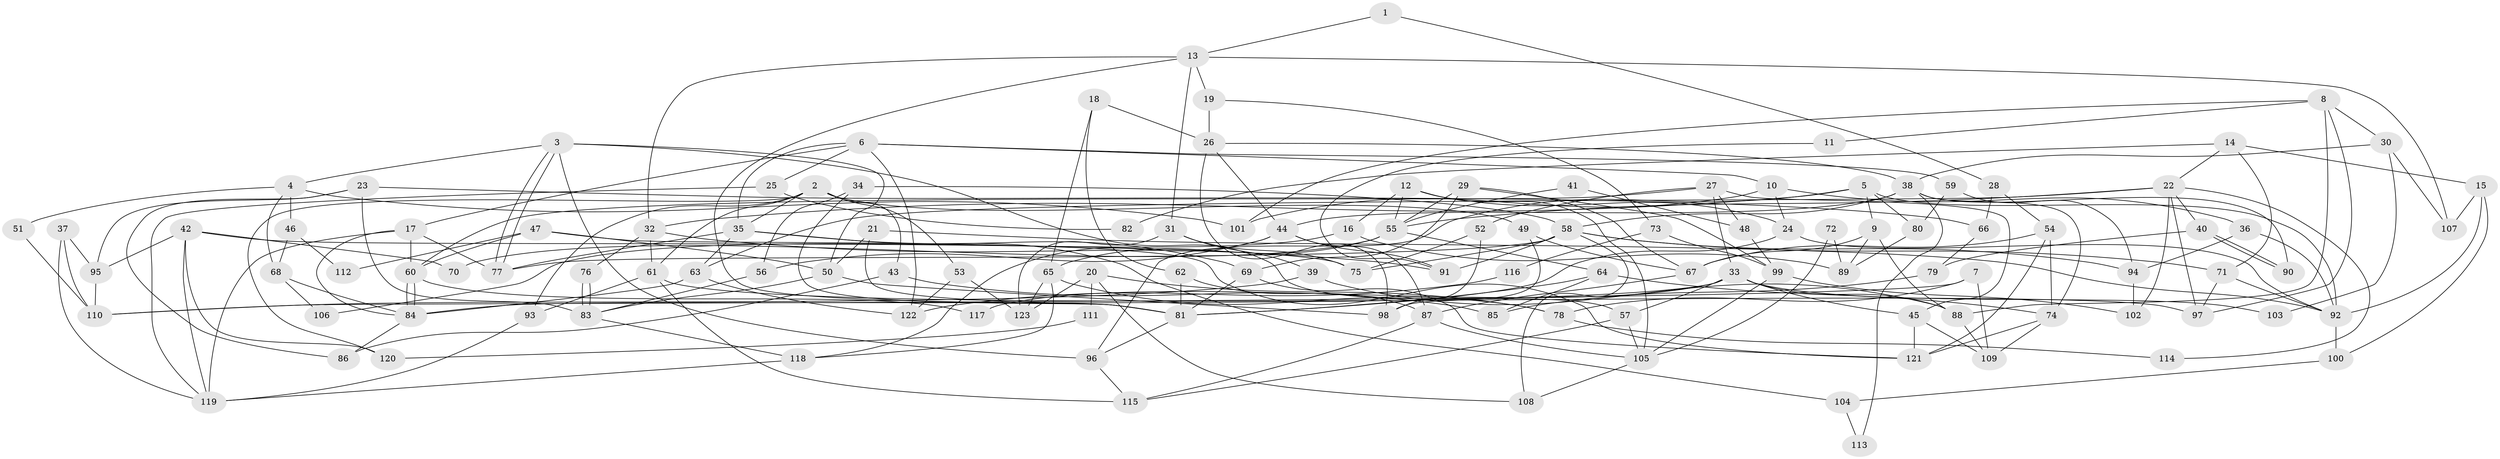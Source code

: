 // coarse degree distribution, {6: 0.09302325581395349, 4: 0.22093023255813954, 3: 0.313953488372093, 5: 0.12790697674418605, 2: 0.10465116279069768, 7: 0.046511627906976744, 8: 0.05813953488372093, 1: 0.011627906976744186, 13: 0.011627906976744186, 12: 0.011627906976744186}
// Generated by graph-tools (version 1.1) at 2025/55/03/04/25 21:55:03]
// undirected, 123 vertices, 246 edges
graph export_dot {
graph [start="1"]
  node [color=gray90,style=filled];
  1;
  2;
  3;
  4;
  5;
  6;
  7;
  8;
  9;
  10;
  11;
  12;
  13;
  14;
  15;
  16;
  17;
  18;
  19;
  20;
  21;
  22;
  23;
  24;
  25;
  26;
  27;
  28;
  29;
  30;
  31;
  32;
  33;
  34;
  35;
  36;
  37;
  38;
  39;
  40;
  41;
  42;
  43;
  44;
  45;
  46;
  47;
  48;
  49;
  50;
  51;
  52;
  53;
  54;
  55;
  56;
  57;
  58;
  59;
  60;
  61;
  62;
  63;
  64;
  65;
  66;
  67;
  68;
  69;
  70;
  71;
  72;
  73;
  74;
  75;
  76;
  77;
  78;
  79;
  80;
  81;
  82;
  83;
  84;
  85;
  86;
  87;
  88;
  89;
  90;
  91;
  92;
  93;
  94;
  95;
  96;
  97;
  98;
  99;
  100;
  101;
  102;
  103;
  104;
  105;
  106;
  107;
  108;
  109;
  110;
  111;
  112;
  113;
  114;
  115;
  116;
  117;
  118;
  119;
  120;
  121;
  122;
  123;
  1 -- 13;
  1 -- 28;
  2 -- 49;
  2 -- 93;
  2 -- 35;
  2 -- 43;
  2 -- 53;
  2 -- 61;
  2 -- 120;
  3 -- 50;
  3 -- 77;
  3 -- 77;
  3 -- 4;
  3 -- 57;
  3 -- 96;
  4 -- 101;
  4 -- 46;
  4 -- 51;
  4 -- 68;
  5 -- 32;
  5 -- 96;
  5 -- 9;
  5 -- 80;
  5 -- 92;
  6 -- 10;
  6 -- 17;
  6 -- 25;
  6 -- 35;
  6 -- 59;
  6 -- 122;
  7 -- 110;
  7 -- 109;
  7 -- 78;
  8 -- 88;
  8 -- 97;
  8 -- 11;
  8 -- 30;
  8 -- 101;
  9 -- 67;
  9 -- 88;
  9 -- 89;
  10 -- 36;
  10 -- 24;
  10 -- 101;
  11 -- 91;
  12 -- 55;
  12 -- 24;
  12 -- 16;
  12 -- 105;
  13 -- 31;
  13 -- 81;
  13 -- 19;
  13 -- 32;
  13 -- 107;
  14 -- 71;
  14 -- 22;
  14 -- 15;
  14 -- 82;
  15 -- 107;
  15 -- 92;
  15 -- 100;
  16 -- 89;
  16 -- 106;
  17 -- 84;
  17 -- 77;
  17 -- 60;
  17 -- 119;
  18 -- 65;
  18 -- 62;
  18 -- 26;
  19 -- 26;
  19 -- 73;
  20 -- 123;
  20 -- 108;
  20 -- 78;
  20 -- 111;
  21 -- 92;
  21 -- 50;
  21 -- 81;
  22 -- 97;
  22 -- 63;
  22 -- 40;
  22 -- 55;
  22 -- 102;
  22 -- 114;
  23 -- 83;
  23 -- 95;
  23 -- 66;
  23 -- 86;
  24 -- 81;
  24 -- 92;
  25 -- 119;
  25 -- 82;
  26 -- 44;
  26 -- 38;
  26 -- 98;
  27 -- 60;
  27 -- 33;
  27 -- 45;
  27 -- 48;
  27 -- 52;
  28 -- 54;
  28 -- 66;
  29 -- 55;
  29 -- 69;
  29 -- 67;
  29 -- 99;
  30 -- 38;
  30 -- 103;
  30 -- 107;
  31 -- 75;
  31 -- 123;
  31 -- 39;
  32 -- 91;
  32 -- 61;
  32 -- 76;
  33 -- 88;
  33 -- 57;
  33 -- 45;
  33 -- 84;
  33 -- 103;
  33 -- 117;
  34 -- 81;
  34 -- 58;
  34 -- 56;
  35 -- 63;
  35 -- 69;
  35 -- 77;
  35 -- 104;
  36 -- 94;
  36 -- 92;
  37 -- 110;
  37 -- 119;
  37 -- 95;
  38 -- 74;
  38 -- 44;
  38 -- 58;
  38 -- 90;
  38 -- 113;
  39 -- 88;
  39 -- 110;
  40 -- 90;
  40 -- 90;
  40 -- 79;
  41 -- 55;
  41 -- 48;
  42 -- 119;
  42 -- 75;
  42 -- 70;
  42 -- 95;
  42 -- 120;
  43 -- 86;
  43 -- 85;
  44 -- 118;
  44 -- 56;
  44 -- 87;
  44 -- 91;
  45 -- 109;
  45 -- 121;
  46 -- 68;
  46 -- 112;
  47 -- 121;
  47 -- 60;
  47 -- 50;
  47 -- 112;
  48 -- 99;
  49 -- 98;
  49 -- 67;
  50 -- 83;
  50 -- 98;
  51 -- 110;
  52 -- 98;
  52 -- 75;
  53 -- 122;
  53 -- 123;
  54 -- 67;
  54 -- 121;
  54 -- 74;
  55 -- 64;
  55 -- 65;
  55 -- 70;
  56 -- 83;
  57 -- 105;
  57 -- 115;
  58 -- 77;
  58 -- 71;
  58 -- 75;
  58 -- 91;
  58 -- 94;
  58 -- 108;
  59 -- 94;
  59 -- 80;
  60 -- 84;
  60 -- 84;
  60 -- 117;
  61 -- 93;
  61 -- 97;
  61 -- 115;
  62 -- 87;
  62 -- 81;
  63 -- 84;
  63 -- 122;
  64 -- 81;
  64 -- 74;
  64 -- 85;
  65 -- 78;
  65 -- 118;
  65 -- 123;
  66 -- 79;
  67 -- 87;
  68 -- 84;
  68 -- 106;
  69 -- 81;
  69 -- 121;
  71 -- 92;
  71 -- 97;
  72 -- 89;
  72 -- 105;
  73 -- 99;
  73 -- 116;
  74 -- 121;
  74 -- 109;
  76 -- 83;
  76 -- 83;
  78 -- 114;
  79 -- 85;
  80 -- 89;
  81 -- 96;
  83 -- 118;
  84 -- 86;
  87 -- 115;
  87 -- 105;
  88 -- 109;
  92 -- 100;
  93 -- 119;
  94 -- 102;
  95 -- 110;
  96 -- 115;
  99 -- 105;
  99 -- 102;
  100 -- 104;
  104 -- 113;
  105 -- 108;
  111 -- 120;
  116 -- 122;
  118 -- 119;
}
